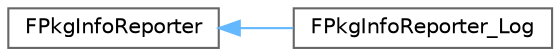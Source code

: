 digraph "Graphical Class Hierarchy"
{
 // INTERACTIVE_SVG=YES
 // LATEX_PDF_SIZE
  bgcolor="transparent";
  edge [fontname=Helvetica,fontsize=10,labelfontname=Helvetica,labelfontsize=10];
  node [fontname=Helvetica,fontsize=10,shape=box,height=0.2,width=0.4];
  rankdir="LR";
  Node0 [id="Node000000",label="FPkgInfoReporter",height=0.2,width=0.4,color="grey40", fillcolor="white", style="filled",URL="$d0/d47/structFPkgInfoReporter.html",tooltip="Base for classes which generate output for the PkgInfo commandlet."];
  Node0 -> Node1 [id="edge4534_Node000000_Node000001",dir="back",color="steelblue1",style="solid",tooltip=" "];
  Node1 [id="Node000001",label="FPkgInfoReporter_Log",height=0.2,width=0.4,color="grey40", fillcolor="white", style="filled",URL="$d5/d99/structFPkgInfoReporter__Log.html",tooltip=" "];
}
